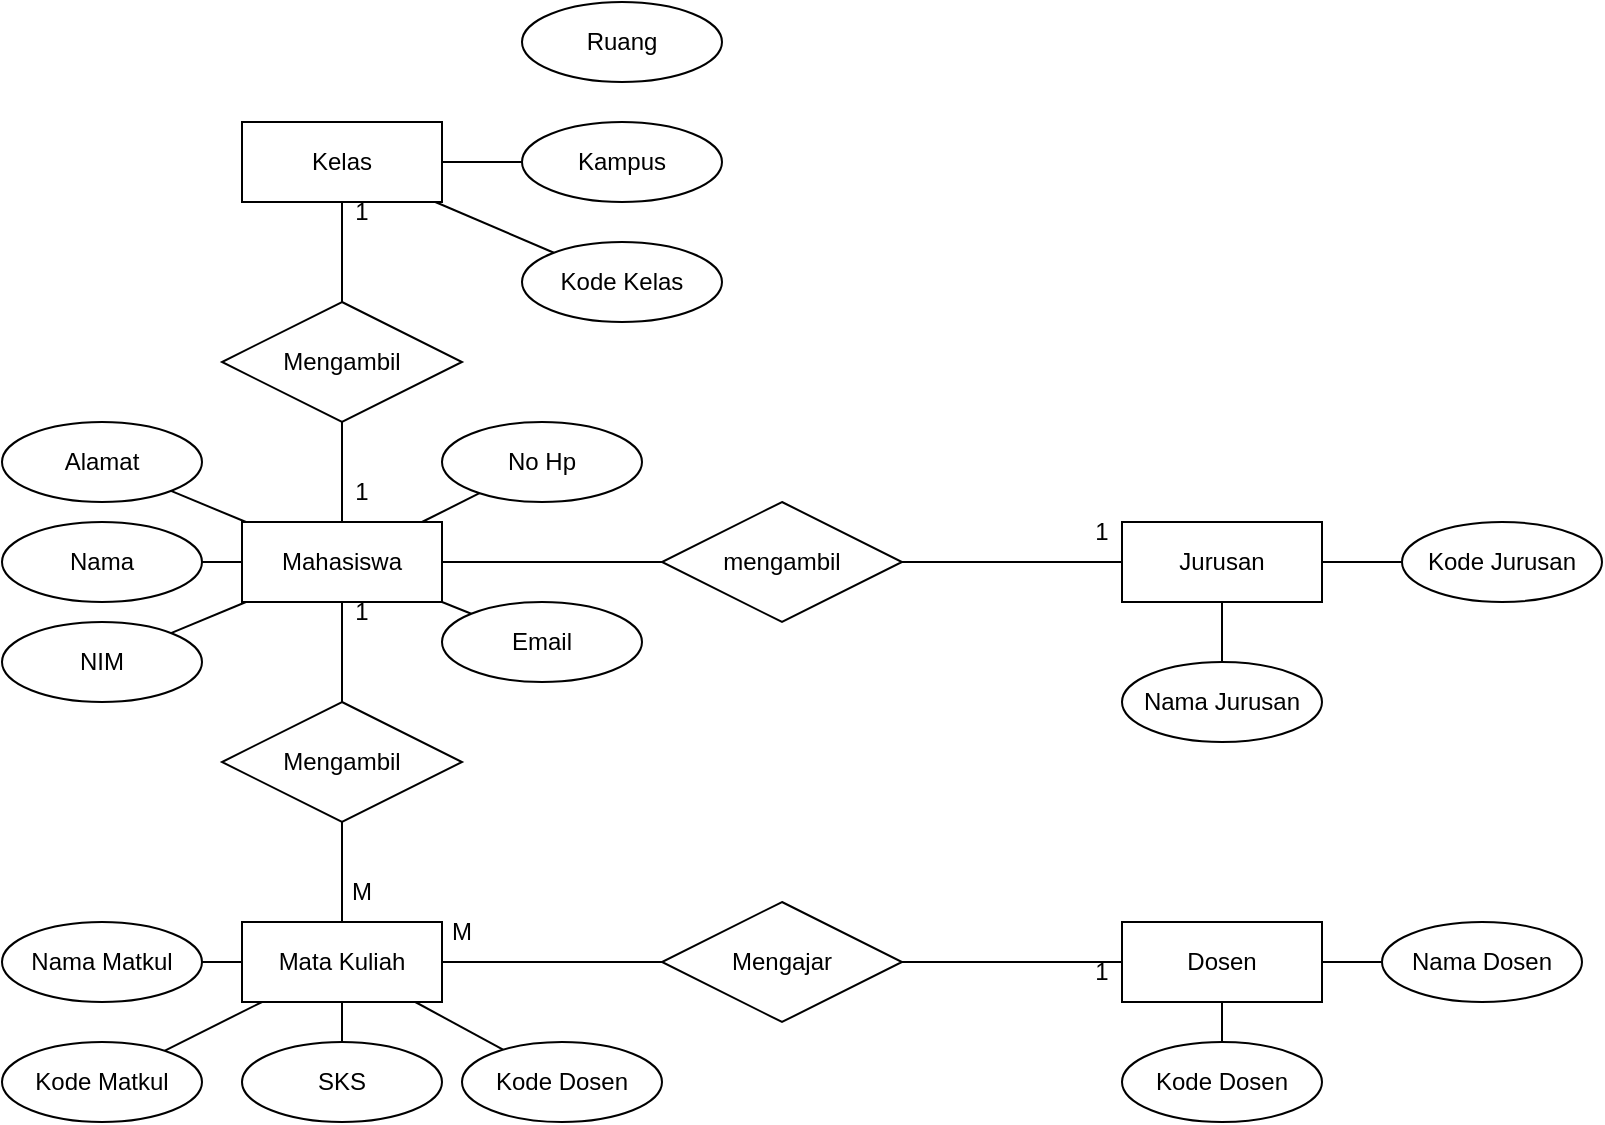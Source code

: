<mxfile version="15.7.3" type="github">
  <diagram id="18kigbO_V6wknN9yDaJW" name="Page-1">
    <mxGraphModel dx="1240" dy="607" grid="1" gridSize="10" guides="1" tooltips="1" connect="1" arrows="1" fold="1" page="1" pageScale="1" pageWidth="850" pageHeight="1100" math="0" shadow="0">
      <root>
        <mxCell id="0" />
        <mxCell id="1" parent="0" />
        <mxCell id="wWAjP5GKU7N5iMaf9-En-11" style="edgeStyle=orthogonalEdgeStyle;rounded=0;orthogonalLoop=1;jettySize=auto;html=1;entryX=0.5;entryY=0;entryDx=0;entryDy=0;endArrow=none;endFill=0;" edge="1" parent="1" source="wWAjP5GKU7N5iMaf9-En-1" target="wWAjP5GKU7N5iMaf9-En-6">
          <mxGeometry relative="1" as="geometry" />
        </mxCell>
        <mxCell id="wWAjP5GKU7N5iMaf9-En-14" style="edgeStyle=orthogonalEdgeStyle;rounded=0;orthogonalLoop=1;jettySize=auto;html=1;endArrow=none;endFill=0;" edge="1" parent="1" source="wWAjP5GKU7N5iMaf9-En-1" target="wWAjP5GKU7N5iMaf9-En-5">
          <mxGeometry relative="1" as="geometry" />
        </mxCell>
        <mxCell id="wWAjP5GKU7N5iMaf9-En-19" style="edgeStyle=orthogonalEdgeStyle;rounded=0;orthogonalLoop=1;jettySize=auto;html=1;endArrow=none;endFill=0;" edge="1" parent="1" source="wWAjP5GKU7N5iMaf9-En-1" target="wWAjP5GKU7N5iMaf9-En-17">
          <mxGeometry relative="1" as="geometry" />
        </mxCell>
        <mxCell id="wWAjP5GKU7N5iMaf9-En-1" value="Mahasiswa" style="whiteSpace=wrap;html=1;align=center;" vertex="1" parent="1">
          <mxGeometry x="120" y="260" width="100" height="40" as="geometry" />
        </mxCell>
        <mxCell id="wWAjP5GKU7N5iMaf9-En-2" value="Jurusan" style="whiteSpace=wrap;html=1;align=center;" vertex="1" parent="1">
          <mxGeometry x="560" y="260" width="100" height="40" as="geometry" />
        </mxCell>
        <mxCell id="wWAjP5GKU7N5iMaf9-En-3" value="Mata Kuliah" style="whiteSpace=wrap;html=1;align=center;" vertex="1" parent="1">
          <mxGeometry x="120" y="460" width="100" height="40" as="geometry" />
        </mxCell>
        <mxCell id="wWAjP5GKU7N5iMaf9-En-9" style="edgeStyle=orthogonalEdgeStyle;rounded=0;orthogonalLoop=1;jettySize=auto;html=1;endArrow=none;endFill=0;" edge="1" parent="1" source="wWAjP5GKU7N5iMaf9-En-4" target="wWAjP5GKU7N5iMaf9-En-7">
          <mxGeometry relative="1" as="geometry" />
        </mxCell>
        <mxCell id="wWAjP5GKU7N5iMaf9-En-4" value="Dosen" style="whiteSpace=wrap;html=1;align=center;" vertex="1" parent="1">
          <mxGeometry x="560" y="460" width="100" height="40" as="geometry" />
        </mxCell>
        <mxCell id="wWAjP5GKU7N5iMaf9-En-15" style="edgeStyle=orthogonalEdgeStyle;rounded=0;orthogonalLoop=1;jettySize=auto;html=1;endArrow=none;endFill=0;" edge="1" parent="1" source="wWAjP5GKU7N5iMaf9-En-5" target="wWAjP5GKU7N5iMaf9-En-2">
          <mxGeometry relative="1" as="geometry" />
        </mxCell>
        <mxCell id="wWAjP5GKU7N5iMaf9-En-5" value="mengambil" style="shape=rhombus;perimeter=rhombusPerimeter;whiteSpace=wrap;html=1;align=center;" vertex="1" parent="1">
          <mxGeometry x="330" y="250" width="120" height="60" as="geometry" />
        </mxCell>
        <mxCell id="wWAjP5GKU7N5iMaf9-En-12" style="edgeStyle=orthogonalEdgeStyle;rounded=0;orthogonalLoop=1;jettySize=auto;html=1;endArrow=none;endFill=0;" edge="1" parent="1" source="wWAjP5GKU7N5iMaf9-En-6" target="wWAjP5GKU7N5iMaf9-En-3">
          <mxGeometry relative="1" as="geometry" />
        </mxCell>
        <mxCell id="wWAjP5GKU7N5iMaf9-En-6" value="Mengambil" style="shape=rhombus;perimeter=rhombusPerimeter;whiteSpace=wrap;html=1;align=center;" vertex="1" parent="1">
          <mxGeometry x="110" y="350" width="120" height="60" as="geometry" />
        </mxCell>
        <mxCell id="wWAjP5GKU7N5iMaf9-En-10" style="edgeStyle=orthogonalEdgeStyle;rounded=0;orthogonalLoop=1;jettySize=auto;html=1;endArrow=none;endFill=0;" edge="1" parent="1" source="wWAjP5GKU7N5iMaf9-En-7" target="wWAjP5GKU7N5iMaf9-En-3">
          <mxGeometry relative="1" as="geometry" />
        </mxCell>
        <mxCell id="wWAjP5GKU7N5iMaf9-En-7" value="Mengajar" style="shape=rhombus;perimeter=rhombusPerimeter;whiteSpace=wrap;html=1;align=center;" vertex="1" parent="1">
          <mxGeometry x="330" y="450" width="120" height="60" as="geometry" />
        </mxCell>
        <mxCell id="wWAjP5GKU7N5iMaf9-En-16" value="Kelas" style="whiteSpace=wrap;html=1;align=center;" vertex="1" parent="1">
          <mxGeometry x="120" y="60" width="100" height="40" as="geometry" />
        </mxCell>
        <mxCell id="wWAjP5GKU7N5iMaf9-En-20" style="edgeStyle=orthogonalEdgeStyle;rounded=0;orthogonalLoop=1;jettySize=auto;html=1;entryX=0.5;entryY=1;entryDx=0;entryDy=0;endArrow=none;endFill=0;" edge="1" parent="1" source="wWAjP5GKU7N5iMaf9-En-17" target="wWAjP5GKU7N5iMaf9-En-16">
          <mxGeometry relative="1" as="geometry" />
        </mxCell>
        <mxCell id="wWAjP5GKU7N5iMaf9-En-17" value="Mengambil" style="shape=rhombus;perimeter=rhombusPerimeter;whiteSpace=wrap;html=1;align=center;" vertex="1" parent="1">
          <mxGeometry x="110" y="150" width="120" height="60" as="geometry" />
        </mxCell>
        <mxCell id="wWAjP5GKU7N5iMaf9-En-25" value="1" style="text;html=1;align=center;verticalAlign=middle;whiteSpace=wrap;rounded=0;" vertex="1" parent="1">
          <mxGeometry x="520" y="250" width="60" height="30" as="geometry" />
        </mxCell>
        <mxCell id="wWAjP5GKU7N5iMaf9-En-29" value="1" style="text;html=1;align=center;verticalAlign=middle;whiteSpace=wrap;rounded=0;" vertex="1" parent="1">
          <mxGeometry x="150" y="90" width="60" height="30" as="geometry" />
        </mxCell>
        <mxCell id="wWAjP5GKU7N5iMaf9-En-30" value="1" style="text;html=1;align=center;verticalAlign=middle;whiteSpace=wrap;rounded=0;" vertex="1" parent="1">
          <mxGeometry x="150" y="290" width="60" height="30" as="geometry" />
        </mxCell>
        <mxCell id="wWAjP5GKU7N5iMaf9-En-31" value="1" style="text;html=1;align=center;verticalAlign=middle;whiteSpace=wrap;rounded=0;" vertex="1" parent="1">
          <mxGeometry x="150" y="230" width="60" height="30" as="geometry" />
        </mxCell>
        <mxCell id="wWAjP5GKU7N5iMaf9-En-33" value="1" style="text;html=1;align=center;verticalAlign=middle;whiteSpace=wrap;rounded=0;" vertex="1" parent="1">
          <mxGeometry x="520" y="470" width="60" height="30" as="geometry" />
        </mxCell>
        <mxCell id="wWAjP5GKU7N5iMaf9-En-34" value="M" style="text;html=1;align=center;verticalAlign=middle;whiteSpace=wrap;rounded=0;" vertex="1" parent="1">
          <mxGeometry x="150" y="430" width="60" height="30" as="geometry" />
        </mxCell>
        <mxCell id="wWAjP5GKU7N5iMaf9-En-35" value="M" style="text;html=1;align=center;verticalAlign=middle;whiteSpace=wrap;rounded=0;" vertex="1" parent="1">
          <mxGeometry x="200" y="450" width="60" height="30" as="geometry" />
        </mxCell>
        <mxCell id="wWAjP5GKU7N5iMaf9-En-39" style="rounded=0;orthogonalLoop=1;jettySize=auto;html=1;endArrow=none;endFill=0;" edge="1" parent="1" source="wWAjP5GKU7N5iMaf9-En-36" target="wWAjP5GKU7N5iMaf9-En-16">
          <mxGeometry relative="1" as="geometry" />
        </mxCell>
        <mxCell id="wWAjP5GKU7N5iMaf9-En-36" value="Kampus" style="ellipse;whiteSpace=wrap;html=1;align=center;labelBackgroundColor=default;" vertex="1" parent="1">
          <mxGeometry x="260" y="60" width="100" height="40" as="geometry" />
        </mxCell>
        <mxCell id="wWAjP5GKU7N5iMaf9-En-38" style="rounded=0;orthogonalLoop=1;jettySize=auto;html=1;endArrow=none;endFill=0;" edge="1" parent="1" source="wWAjP5GKU7N5iMaf9-En-37" target="wWAjP5GKU7N5iMaf9-En-16">
          <mxGeometry relative="1" as="geometry" />
        </mxCell>
        <mxCell id="wWAjP5GKU7N5iMaf9-En-37" value="Kode Kelas" style="ellipse;whiteSpace=wrap;html=1;align=center;labelBackgroundColor=default;" vertex="1" parent="1">
          <mxGeometry x="260" y="120" width="100" height="40" as="geometry" />
        </mxCell>
        <mxCell id="wWAjP5GKU7N5iMaf9-En-48" style="edgeStyle=none;rounded=0;orthogonalLoop=1;jettySize=auto;html=1;endArrow=none;endFill=0;" edge="1" parent="1" source="wWAjP5GKU7N5iMaf9-En-40" target="wWAjP5GKU7N5iMaf9-En-1">
          <mxGeometry relative="1" as="geometry" />
        </mxCell>
        <mxCell id="wWAjP5GKU7N5iMaf9-En-40" value="NIM" style="ellipse;whiteSpace=wrap;html=1;align=center;labelBackgroundColor=default;" vertex="1" parent="1">
          <mxGeometry y="310" width="100" height="40" as="geometry" />
        </mxCell>
        <mxCell id="wWAjP5GKU7N5iMaf9-En-47" style="edgeStyle=none;rounded=0;orthogonalLoop=1;jettySize=auto;html=1;endArrow=none;endFill=0;" edge="1" parent="1" source="wWAjP5GKU7N5iMaf9-En-41" target="wWAjP5GKU7N5iMaf9-En-1">
          <mxGeometry relative="1" as="geometry" />
        </mxCell>
        <mxCell id="wWAjP5GKU7N5iMaf9-En-41" value="Nama" style="ellipse;whiteSpace=wrap;html=1;align=center;labelBackgroundColor=default;" vertex="1" parent="1">
          <mxGeometry y="260" width="100" height="40" as="geometry" />
        </mxCell>
        <mxCell id="wWAjP5GKU7N5iMaf9-En-42" value="Ruang" style="ellipse;whiteSpace=wrap;html=1;align=center;labelBackgroundColor=default;" vertex="1" parent="1">
          <mxGeometry x="260" width="100" height="40" as="geometry" />
        </mxCell>
        <mxCell id="wWAjP5GKU7N5iMaf9-En-46" style="edgeStyle=none;rounded=0;orthogonalLoop=1;jettySize=auto;html=1;endArrow=none;endFill=0;" edge="1" parent="1" source="wWAjP5GKU7N5iMaf9-En-43" target="wWAjP5GKU7N5iMaf9-En-1">
          <mxGeometry relative="1" as="geometry" />
        </mxCell>
        <mxCell id="wWAjP5GKU7N5iMaf9-En-43" value="Alamat" style="ellipse;whiteSpace=wrap;html=1;align=center;labelBackgroundColor=default;" vertex="1" parent="1">
          <mxGeometry y="210" width="100" height="40" as="geometry" />
        </mxCell>
        <mxCell id="wWAjP5GKU7N5iMaf9-En-50" style="edgeStyle=none;rounded=0;orthogonalLoop=1;jettySize=auto;html=1;endArrow=none;endFill=0;" edge="1" parent="1" source="wWAjP5GKU7N5iMaf9-En-44" target="wWAjP5GKU7N5iMaf9-En-1">
          <mxGeometry relative="1" as="geometry" />
        </mxCell>
        <mxCell id="wWAjP5GKU7N5iMaf9-En-44" value="No Hp" style="ellipse;whiteSpace=wrap;html=1;align=center;labelBackgroundColor=default;" vertex="1" parent="1">
          <mxGeometry x="220" y="210" width="100" height="40" as="geometry" />
        </mxCell>
        <mxCell id="wWAjP5GKU7N5iMaf9-En-49" style="edgeStyle=none;rounded=0;orthogonalLoop=1;jettySize=auto;html=1;endArrow=none;endFill=0;" edge="1" parent="1" source="wWAjP5GKU7N5iMaf9-En-45" target="wWAjP5GKU7N5iMaf9-En-1">
          <mxGeometry relative="1" as="geometry" />
        </mxCell>
        <mxCell id="wWAjP5GKU7N5iMaf9-En-45" value="Email" style="ellipse;whiteSpace=wrap;html=1;align=center;labelBackgroundColor=default;" vertex="1" parent="1">
          <mxGeometry x="220" y="300" width="100" height="40" as="geometry" />
        </mxCell>
        <mxCell id="wWAjP5GKU7N5iMaf9-En-58" style="edgeStyle=none;rounded=0;orthogonalLoop=1;jettySize=auto;html=1;endArrow=none;endFill=0;" edge="1" parent="1" source="wWAjP5GKU7N5iMaf9-En-51" target="wWAjP5GKU7N5iMaf9-En-4">
          <mxGeometry relative="1" as="geometry" />
        </mxCell>
        <mxCell id="wWAjP5GKU7N5iMaf9-En-51" value="Kode Dosen" style="ellipse;whiteSpace=wrap;html=1;align=center;labelBackgroundColor=default;" vertex="1" parent="1">
          <mxGeometry x="560" y="520" width="100" height="40" as="geometry" />
        </mxCell>
        <mxCell id="wWAjP5GKU7N5iMaf9-En-66" style="edgeStyle=none;rounded=0;orthogonalLoop=1;jettySize=auto;html=1;endArrow=none;endFill=0;" edge="1" parent="1" source="wWAjP5GKU7N5iMaf9-En-52" target="wWAjP5GKU7N5iMaf9-En-3">
          <mxGeometry relative="1" as="geometry" />
        </mxCell>
        <mxCell id="wWAjP5GKU7N5iMaf9-En-52" value="Kode Matkul" style="ellipse;whiteSpace=wrap;html=1;align=center;labelBackgroundColor=default;" vertex="1" parent="1">
          <mxGeometry y="520" width="100" height="40" as="geometry" />
        </mxCell>
        <mxCell id="wWAjP5GKU7N5iMaf9-En-67" style="edgeStyle=none;rounded=0;orthogonalLoop=1;jettySize=auto;html=1;endArrow=none;endFill=0;" edge="1" parent="1" source="wWAjP5GKU7N5iMaf9-En-53" target="wWAjP5GKU7N5iMaf9-En-3">
          <mxGeometry relative="1" as="geometry" />
        </mxCell>
        <mxCell id="wWAjP5GKU7N5iMaf9-En-53" value="Nama Matkul" style="ellipse;whiteSpace=wrap;html=1;align=center;labelBackgroundColor=default;" vertex="1" parent="1">
          <mxGeometry y="460" width="100" height="40" as="geometry" />
        </mxCell>
        <mxCell id="wWAjP5GKU7N5iMaf9-En-65" style="edgeStyle=none;rounded=0;orthogonalLoop=1;jettySize=auto;html=1;endArrow=none;endFill=0;" edge="1" parent="1" source="wWAjP5GKU7N5iMaf9-En-54" target="wWAjP5GKU7N5iMaf9-En-3">
          <mxGeometry relative="1" as="geometry" />
        </mxCell>
        <mxCell id="wWAjP5GKU7N5iMaf9-En-54" value="Kode Dosen" style="ellipse;whiteSpace=wrap;html=1;align=center;labelBackgroundColor=default;" vertex="1" parent="1">
          <mxGeometry x="230" y="520" width="100" height="40" as="geometry" />
        </mxCell>
        <mxCell id="wWAjP5GKU7N5iMaf9-En-64" style="edgeStyle=none;rounded=0;orthogonalLoop=1;jettySize=auto;html=1;endArrow=none;endFill=0;" edge="1" parent="1" source="wWAjP5GKU7N5iMaf9-En-55" target="wWAjP5GKU7N5iMaf9-En-3">
          <mxGeometry relative="1" as="geometry" />
        </mxCell>
        <mxCell id="wWAjP5GKU7N5iMaf9-En-55" value="SKS" style="ellipse;whiteSpace=wrap;html=1;align=center;labelBackgroundColor=default;" vertex="1" parent="1">
          <mxGeometry x="120" y="520" width="100" height="40" as="geometry" />
        </mxCell>
        <mxCell id="wWAjP5GKU7N5iMaf9-En-59" style="edgeStyle=none;rounded=0;orthogonalLoop=1;jettySize=auto;html=1;endArrow=none;endFill=0;" edge="1" parent="1" source="wWAjP5GKU7N5iMaf9-En-57" target="wWAjP5GKU7N5iMaf9-En-4">
          <mxGeometry relative="1" as="geometry" />
        </mxCell>
        <mxCell id="wWAjP5GKU7N5iMaf9-En-57" value="Nama Dosen" style="ellipse;whiteSpace=wrap;html=1;align=center;labelBackgroundColor=default;" vertex="1" parent="1">
          <mxGeometry x="690" y="460" width="100" height="40" as="geometry" />
        </mxCell>
        <mxCell id="wWAjP5GKU7N5iMaf9-En-63" style="edgeStyle=none;rounded=0;orthogonalLoop=1;jettySize=auto;html=1;endArrow=none;endFill=0;" edge="1" parent="1" source="wWAjP5GKU7N5iMaf9-En-60" target="wWAjP5GKU7N5iMaf9-En-2">
          <mxGeometry relative="1" as="geometry" />
        </mxCell>
        <mxCell id="wWAjP5GKU7N5iMaf9-En-60" value="Kode Jurusan" style="ellipse;whiteSpace=wrap;html=1;align=center;labelBackgroundColor=default;" vertex="1" parent="1">
          <mxGeometry x="700" y="260" width="100" height="40" as="geometry" />
        </mxCell>
        <mxCell id="wWAjP5GKU7N5iMaf9-En-62" style="edgeStyle=none;rounded=0;orthogonalLoop=1;jettySize=auto;html=1;endArrow=none;endFill=0;" edge="1" parent="1" source="wWAjP5GKU7N5iMaf9-En-61" target="wWAjP5GKU7N5iMaf9-En-2">
          <mxGeometry relative="1" as="geometry" />
        </mxCell>
        <mxCell id="wWAjP5GKU7N5iMaf9-En-61" value="Nama Jurusan" style="ellipse;whiteSpace=wrap;html=1;align=center;labelBackgroundColor=default;" vertex="1" parent="1">
          <mxGeometry x="560" y="330" width="100" height="40" as="geometry" />
        </mxCell>
      </root>
    </mxGraphModel>
  </diagram>
</mxfile>
